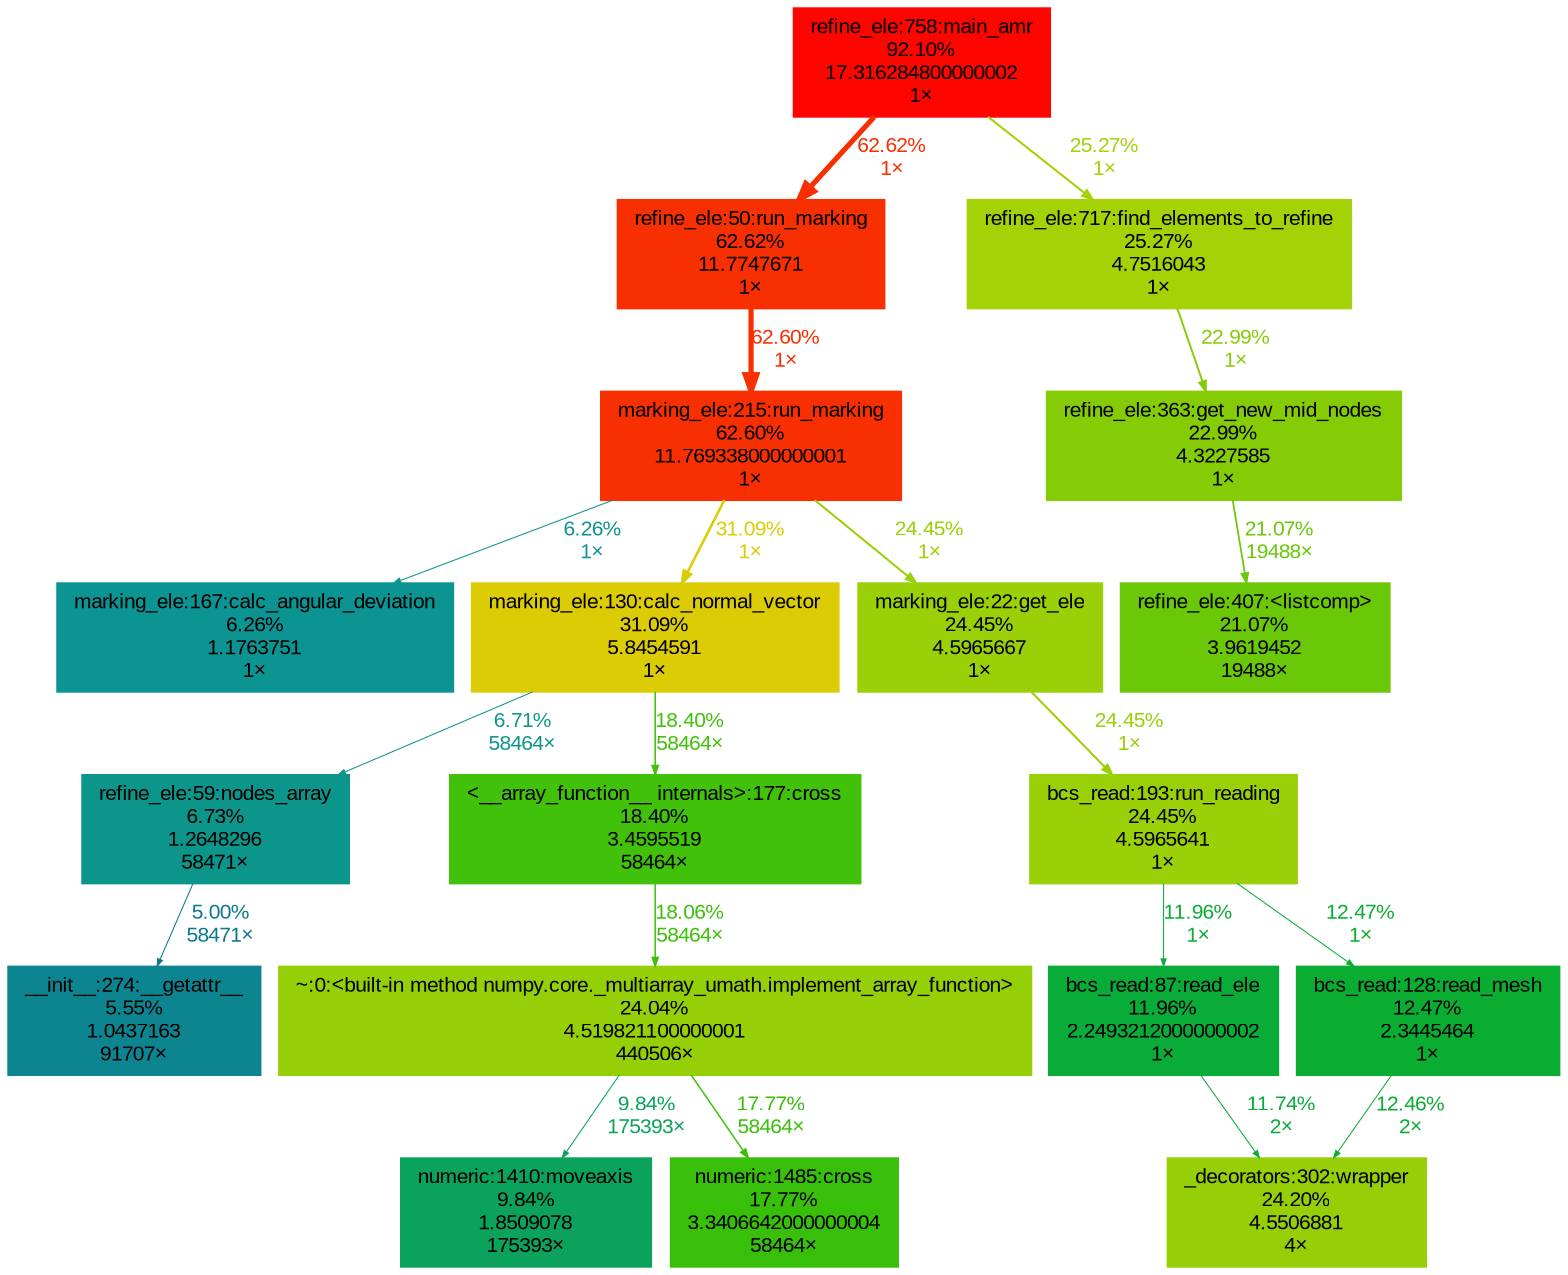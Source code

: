 digraph {
	graph [fontname=Arial, nodesep=0.125, ranksep=0.25];
	node [fontcolor=white, fontname=Arial, height=0, shape=box, style=filled, width=0];
	edge [fontname=Arial];
	976 [color="#0c8590", fontcolor=black, fontsize="10.00", label="__init__:274:__getattr__\n5.55%\n1.0437163\n91707×", tooltip="C:\\Users\\Fabik\\AppData\\Local\\Programs\\Python\\Python310\\lib\\site-packages\\numpy\\__init__.py"];
	977 [color="#0c968b", fontcolor=black, fontsize="10.00", label="refine_ele:59:nodes_array\n6.73%\n1.2648296\n58471×", tooltip="D:\\OneDrive - Hochschule Bonn-Rhein-Sieg\\Master\\bsim_amr\\src\\refine_ele.py"];
	977 -> 976 [arrowsize="0.35", color="#0c788e", fontcolor="#0c788e", fontsize="10.00", label="5.00%\n58471×", labeldistance="0.50", penwidth="0.50"];
	1165 [color="#0c9492", fontcolor=black, fontsize="10.00", label="marking_ele:167:calc_angular_deviation\n6.26%\n1.1763751\n1×", tooltip="D:\\OneDrive - Hochschule Bonn-Rhein-Sieg\\Master\\bsim_amr\\src\\marking_ele.py"];
	1205 [color="#0ba35b", fontcolor=black, fontsize="10.00", label="numeric:1410:moveaxis\n9.84%\n1.8509078\n175393×", tooltip="C:\\Users\\Fabik\\AppData\\Local\\Programs\\Python\\Python310\\lib\\site-packages\\numpy\\core\\numeric.py"];
	1209 [color="#94cf07", fontcolor=black, fontsize="10.00", label="~:0:<built-in method numpy.core._multiarray_umath.implement_array_function>\n24.04%\n4.519821100000001\n440506×", tooltip="~"];
	1209 -> 1205 [arrowsize="0.35", color="#0ba35b", fontcolor="#0ba35b", fontsize="10.00", label="9.84%\n175393×", labeldistance="0.50", penwidth="0.50"];
	1209 -> 1212 [arrowsize="0.42", color="#38bf09", fontcolor="#38bf09", fontsize="10.00", label="17.77%\n58464×", labeldistance="0.71", penwidth="0.71"];
	1211 [color="#41c109", fontcolor=black, fontsize="10.00", label="<__array_function__ internals>:177:cross\n18.40%\n3.4595519\n58464×", tooltip="<__array_function__ internals>"];
	1211 -> 1209 [arrowsize="0.42", color="#3cc009", fontcolor="#3cc009", fontsize="10.00", label="18.06%\n58464×", labeldistance="0.72", penwidth="0.72"];
	1212 [color="#38bf09", fontcolor=black, fontsize="10.00", label="numeric:1485:cross\n17.77%\n3.3406642000000004\n58464×", tooltip="C:\\Users\\Fabik\\AppData\\Local\\Programs\\Python\\Python310\\lib\\site-packages\\numpy\\core\\numeric.py"];
	1270 [color="#dccc05", fontcolor=black, fontsize="10.00", label="marking_ele:130:calc_normal_vector\n31.09%\n5.8454591\n1×", tooltip="D:\\OneDrive - Hochschule Bonn-Rhein-Sieg\\Master\\bsim_amr\\src\\marking_ele.py"];
	1270 -> 977 [arrowsize="0.35", color="#0c968c", fontcolor="#0c968c", fontsize="10.00", label="6.71%\n58464×", labeldistance="0.50", penwidth="0.50"];
	1270 -> 1211 [arrowsize="0.43", color="#41c109", fontcolor="#41c109", fontsize="10.00", label="18.40%\n58464×", labeldistance="0.74", penwidth="0.74"];
	1475 [color="#85cc07", fontcolor=black, fontsize="10.00", label="refine_ele:363:get_new_mid_nodes\n22.99%\n4.3227585\n1×", tooltip="D:\\OneDrive - Hochschule Bonn-Rhein-Sieg\\Master\\bsim_amr\\src\\refine_ele.py"];
	1475 -> 1591 [arrowsize="0.46", color="#6ac808", fontcolor="#6ac808", fontsize="10.00", label="21.07%\n19488×", labeldistance="0.84", penwidth="0.84"];
	1579 [color="#f82f01", fontcolor=black, fontsize="10.00", label="refine_ele:50:run_marking\n62.62%\n11.7747671\n1×", tooltip="D:\\OneDrive - Hochschule Bonn-Rhein-Sieg\\Master\\bsim_amr\\src\\refine_ele.py"];
	1579 -> 1612 [arrowsize="0.79", color="#f82f01", fontcolor="#f82f01", fontsize="10.00", label="62.60%\n1×", labeldistance="2.50", penwidth="2.50"];
	1580 [color="#fe0500", fontcolor=black, fontsize="10.00", label="refine_ele:758:main_amr\n92.10%\n17.316284800000002\n1×", tooltip="D:\\OneDrive - Hochschule Bonn-Rhein-Sieg\\Master\\bsim_amr\\src\\refine_ele.py"];
	1580 -> 1579 [arrowsize="0.79", color="#f82f01", fontcolor="#f82f01", fontsize="10.00", label="62.62%\n1×", labeldistance="2.50", penwidth="2.50"];
	1580 -> 1585 [arrowsize="0.50", color="#a5d107", fontcolor="#a5d107", fontsize="10.00", label="25.27%\n1×", labeldistance="1.01", penwidth="1.01"];
	1585 [color="#a5d107", fontcolor=black, fontsize="10.00", label="refine_ele:717:find_elements_to_refine\n25.27%\n4.7516043\n1×", tooltip="D:\\OneDrive - Hochschule Bonn-Rhein-Sieg\\Master\\bsim_amr\\src\\refine_ele.py"];
	1585 -> 1475 [arrowsize="0.48", color="#85cc07", fontcolor="#85cc07", fontsize="10.00", label="22.99%\n1×", labeldistance="0.92", penwidth="0.92"];
	1591 [color="#6ac808", fontcolor=black, fontsize="10.00", label="refine_ele:407:<listcomp>\n21.07%\n3.9619452\n19488×", tooltip="D:\\OneDrive - Hochschule Bonn-Rhein-Sieg\\Master\\bsim_amr\\src\\refine_ele.py"];
	1611 [color="#99d007", fontcolor=black, fontsize="10.00", label="marking_ele:22:get_ele\n24.45%\n4.5965667\n1×", tooltip="D:\\OneDrive - Hochschule Bonn-Rhein-Sieg\\Master\\bsim_amr\\src\\marking_ele.py"];
	1611 -> 1620 [arrowsize="0.49", color="#99d007", fontcolor="#99d007", fontsize="10.00", label="24.45%\n1×", labeldistance="0.98", penwidth="0.98"];
	1612 [color="#f82f01", fontcolor=black, fontsize="10.00", label="marking_ele:215:run_marking\n62.60%\n11.769338000000001\n1×", tooltip="D:\\OneDrive - Hochschule Bonn-Rhein-Sieg\\Master\\bsim_amr\\src\\marking_ele.py"];
	1612 -> 1165 [arrowsize="0.35", color="#0c9492", fontcolor="#0c9492", fontsize="10.00", label="6.26%\n1×", labeldistance="0.50", penwidth="0.50"];
	1612 -> 1270 [arrowsize="0.56", color="#dccc05", fontcolor="#dccc05", fontsize="10.00", label="31.09%\n1×", labeldistance="1.24", penwidth="1.24"];
	1612 -> 1611 [arrowsize="0.49", color="#99d007", fontcolor="#99d007", fontsize="10.00", label="24.45%\n1×", labeldistance="0.98", penwidth="0.98"];
	1620 [color="#99d007", fontcolor=black, fontsize="10.00", label="bcs_read:193:run_reading\n24.45%\n4.5965641\n1×", tooltip="D:\\OneDrive - Hochschule Bonn-Rhein-Sieg\\Master\\bsim_amr\\src\\bcs_read.py"];
	1620 -> 1624 [arrowsize="0.35", color="#0aac39", fontcolor="#0aac39", fontsize="10.00", label="11.96%\n1×", labeldistance="0.50", penwidth="0.50"];
	1620 -> 1626 [arrowsize="0.35", color="#0aad31", fontcolor="#0aad31", fontsize="10.00", label="12.47%\n1×", labeldistance="0.50", penwidth="0.50"];
	1624 [color="#0aac39", fontcolor=black, fontsize="10.00", label="bcs_read:87:read_ele\n11.96%\n2.2493212000000002\n1×", tooltip="D:\\OneDrive - Hochschule Bonn-Rhein-Sieg\\Master\\bsim_amr\\src\\bcs_read.py"];
	1624 -> 1666 [arrowsize="0.35", color="#0aab3d", fontcolor="#0aab3d", fontsize="10.00", label="11.74%\n2×", labeldistance="0.50", penwidth="0.50"];
	1626 [color="#0aad31", fontcolor=black, fontsize="10.00", label="bcs_read:128:read_mesh\n12.47%\n2.3445464\n1×", tooltip="D:\\OneDrive - Hochschule Bonn-Rhein-Sieg\\Master\\bsim_amr\\src\\bcs_read.py"];
	1626 -> 1666 [arrowsize="0.35", color="#0aad31", fontcolor="#0aad31", fontsize="10.00", label="12.46%\n2×", labeldistance="0.50", penwidth="0.50"];
	1666 [color="#96cf07", fontcolor=black, fontsize="10.00", label="_decorators:302:wrapper\n24.20%\n4.5506881\n4×", tooltip="C:\\Users\\Fabik\\AppData\\Local\\Programs\\Python\\Python310\\lib\\site-packages\\pandas\\util\\_decorators.py"];
}

